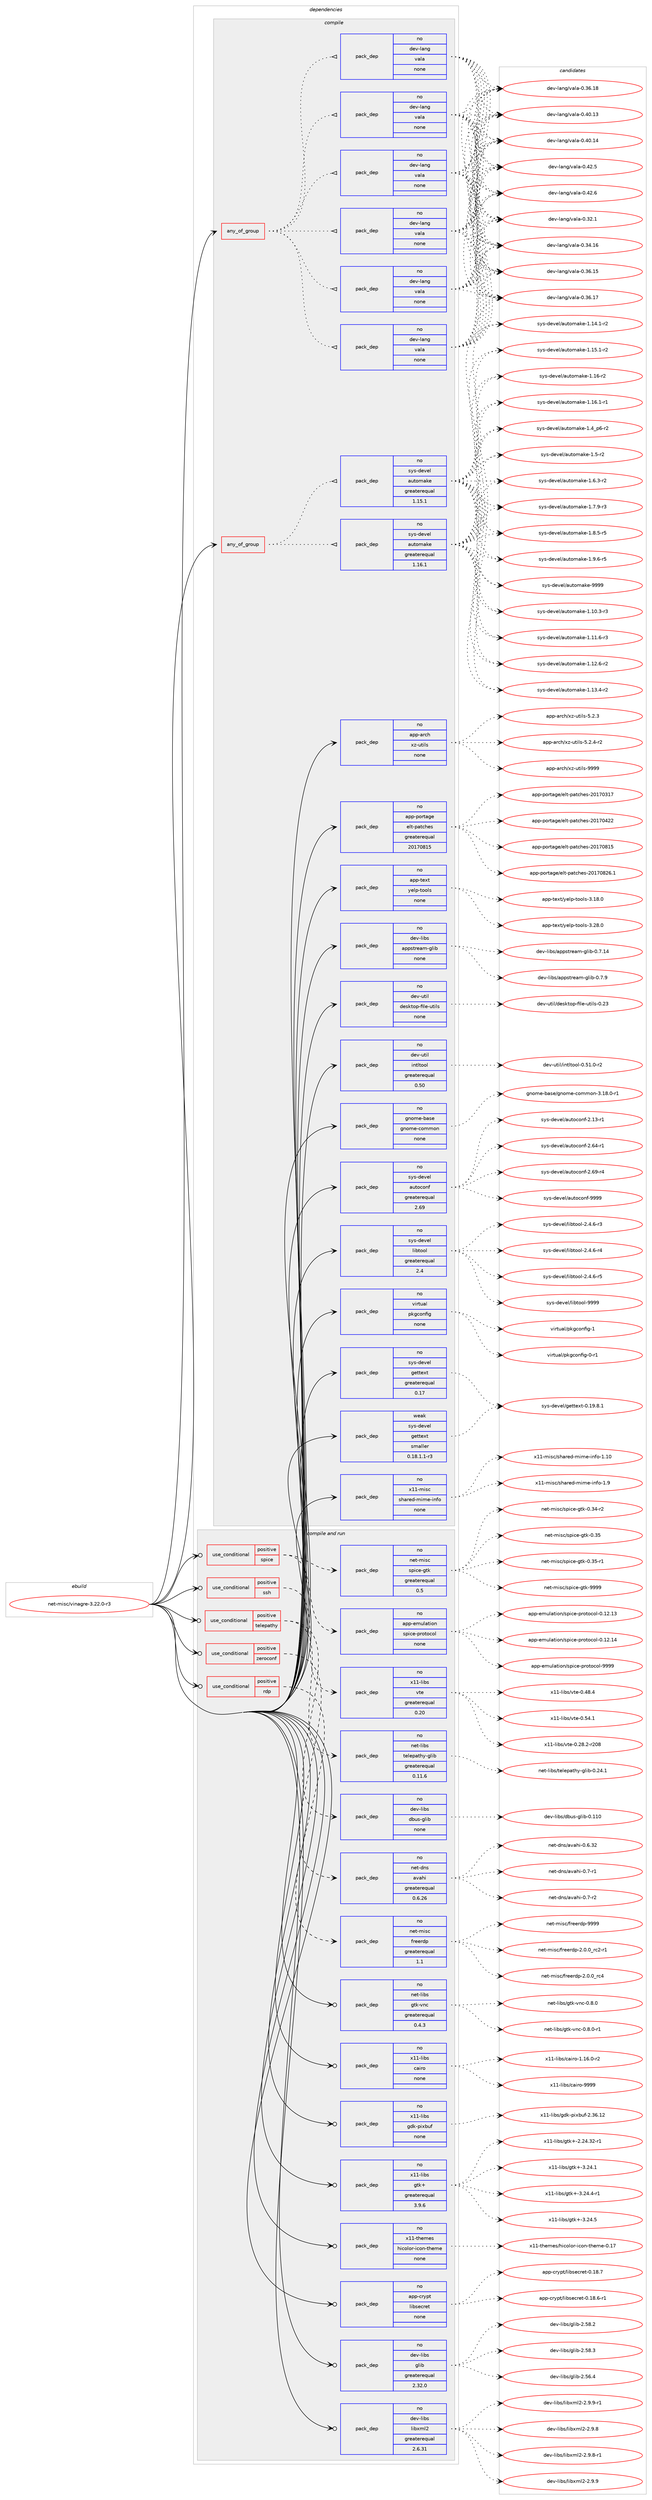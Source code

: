 digraph prolog {

# *************
# Graph options
# *************

newrank=true;
concentrate=true;
compound=true;
graph [rankdir=LR,fontname=Helvetica,fontsize=10,ranksep=1.5];#, ranksep=2.5, nodesep=0.2];
edge  [arrowhead=vee];
node  [fontname=Helvetica,fontsize=10];

# **********
# The ebuild
# **********

subgraph cluster_leftcol {
color=gray;
rank=same;
label=<<i>ebuild</i>>;
id [label="net-misc/vinagre-3.22.0-r3", color=red, width=4, href="../net-misc/vinagre-3.22.0-r3.svg"];
}

# ****************
# The dependencies
# ****************

subgraph cluster_midcol {
color=gray;
label=<<i>dependencies</i>>;
subgraph cluster_compile {
fillcolor="#eeeeee";
style=filled;
label=<<i>compile</i>>;
subgraph any26495 {
dependency1673496 [label=<<TABLE BORDER="0" CELLBORDER="1" CELLSPACING="0" CELLPADDING="4"><TR><TD CELLPADDING="10">any_of_group</TD></TR></TABLE>>, shape=none, color=red];subgraph pack1196583 {
dependency1673497 [label=<<TABLE BORDER="0" CELLBORDER="1" CELLSPACING="0" CELLPADDING="4" WIDTH="220"><TR><TD ROWSPAN="6" CELLPADDING="30">pack_dep</TD></TR><TR><TD WIDTH="110">no</TD></TR><TR><TD>dev-lang</TD></TR><TR><TD>vala</TD></TR><TR><TD>none</TD></TR><TR><TD></TD></TR></TABLE>>, shape=none, color=blue];
}
dependency1673496:e -> dependency1673497:w [weight=20,style="dotted",arrowhead="oinv"];
subgraph pack1196584 {
dependency1673498 [label=<<TABLE BORDER="0" CELLBORDER="1" CELLSPACING="0" CELLPADDING="4" WIDTH="220"><TR><TD ROWSPAN="6" CELLPADDING="30">pack_dep</TD></TR><TR><TD WIDTH="110">no</TD></TR><TR><TD>dev-lang</TD></TR><TR><TD>vala</TD></TR><TR><TD>none</TD></TR><TR><TD></TD></TR></TABLE>>, shape=none, color=blue];
}
dependency1673496:e -> dependency1673498:w [weight=20,style="dotted",arrowhead="oinv"];
subgraph pack1196585 {
dependency1673499 [label=<<TABLE BORDER="0" CELLBORDER="1" CELLSPACING="0" CELLPADDING="4" WIDTH="220"><TR><TD ROWSPAN="6" CELLPADDING="30">pack_dep</TD></TR><TR><TD WIDTH="110">no</TD></TR><TR><TD>dev-lang</TD></TR><TR><TD>vala</TD></TR><TR><TD>none</TD></TR><TR><TD></TD></TR></TABLE>>, shape=none, color=blue];
}
dependency1673496:e -> dependency1673499:w [weight=20,style="dotted",arrowhead="oinv"];
subgraph pack1196586 {
dependency1673500 [label=<<TABLE BORDER="0" CELLBORDER="1" CELLSPACING="0" CELLPADDING="4" WIDTH="220"><TR><TD ROWSPAN="6" CELLPADDING="30">pack_dep</TD></TR><TR><TD WIDTH="110">no</TD></TR><TR><TD>dev-lang</TD></TR><TR><TD>vala</TD></TR><TR><TD>none</TD></TR><TR><TD></TD></TR></TABLE>>, shape=none, color=blue];
}
dependency1673496:e -> dependency1673500:w [weight=20,style="dotted",arrowhead="oinv"];
subgraph pack1196587 {
dependency1673501 [label=<<TABLE BORDER="0" CELLBORDER="1" CELLSPACING="0" CELLPADDING="4" WIDTH="220"><TR><TD ROWSPAN="6" CELLPADDING="30">pack_dep</TD></TR><TR><TD WIDTH="110">no</TD></TR><TR><TD>dev-lang</TD></TR><TR><TD>vala</TD></TR><TR><TD>none</TD></TR><TR><TD></TD></TR></TABLE>>, shape=none, color=blue];
}
dependency1673496:e -> dependency1673501:w [weight=20,style="dotted",arrowhead="oinv"];
subgraph pack1196588 {
dependency1673502 [label=<<TABLE BORDER="0" CELLBORDER="1" CELLSPACING="0" CELLPADDING="4" WIDTH="220"><TR><TD ROWSPAN="6" CELLPADDING="30">pack_dep</TD></TR><TR><TD WIDTH="110">no</TD></TR><TR><TD>dev-lang</TD></TR><TR><TD>vala</TD></TR><TR><TD>none</TD></TR><TR><TD></TD></TR></TABLE>>, shape=none, color=blue];
}
dependency1673496:e -> dependency1673502:w [weight=20,style="dotted",arrowhead="oinv"];
}
id:e -> dependency1673496:w [weight=20,style="solid",arrowhead="vee"];
subgraph any26496 {
dependency1673503 [label=<<TABLE BORDER="0" CELLBORDER="1" CELLSPACING="0" CELLPADDING="4"><TR><TD CELLPADDING="10">any_of_group</TD></TR></TABLE>>, shape=none, color=red];subgraph pack1196589 {
dependency1673504 [label=<<TABLE BORDER="0" CELLBORDER="1" CELLSPACING="0" CELLPADDING="4" WIDTH="220"><TR><TD ROWSPAN="6" CELLPADDING="30">pack_dep</TD></TR><TR><TD WIDTH="110">no</TD></TR><TR><TD>sys-devel</TD></TR><TR><TD>automake</TD></TR><TR><TD>greaterequal</TD></TR><TR><TD>1.16.1</TD></TR></TABLE>>, shape=none, color=blue];
}
dependency1673503:e -> dependency1673504:w [weight=20,style="dotted",arrowhead="oinv"];
subgraph pack1196590 {
dependency1673505 [label=<<TABLE BORDER="0" CELLBORDER="1" CELLSPACING="0" CELLPADDING="4" WIDTH="220"><TR><TD ROWSPAN="6" CELLPADDING="30">pack_dep</TD></TR><TR><TD WIDTH="110">no</TD></TR><TR><TD>sys-devel</TD></TR><TR><TD>automake</TD></TR><TR><TD>greaterequal</TD></TR><TR><TD>1.15.1</TD></TR></TABLE>>, shape=none, color=blue];
}
dependency1673503:e -> dependency1673505:w [weight=20,style="dotted",arrowhead="oinv"];
}
id:e -> dependency1673503:w [weight=20,style="solid",arrowhead="vee"];
subgraph pack1196591 {
dependency1673506 [label=<<TABLE BORDER="0" CELLBORDER="1" CELLSPACING="0" CELLPADDING="4" WIDTH="220"><TR><TD ROWSPAN="6" CELLPADDING="30">pack_dep</TD></TR><TR><TD WIDTH="110">no</TD></TR><TR><TD>app-arch</TD></TR><TR><TD>xz-utils</TD></TR><TR><TD>none</TD></TR><TR><TD></TD></TR></TABLE>>, shape=none, color=blue];
}
id:e -> dependency1673506:w [weight=20,style="solid",arrowhead="vee"];
subgraph pack1196592 {
dependency1673507 [label=<<TABLE BORDER="0" CELLBORDER="1" CELLSPACING="0" CELLPADDING="4" WIDTH="220"><TR><TD ROWSPAN="6" CELLPADDING="30">pack_dep</TD></TR><TR><TD WIDTH="110">no</TD></TR><TR><TD>app-portage</TD></TR><TR><TD>elt-patches</TD></TR><TR><TD>greaterequal</TD></TR><TR><TD>20170815</TD></TR></TABLE>>, shape=none, color=blue];
}
id:e -> dependency1673507:w [weight=20,style="solid",arrowhead="vee"];
subgraph pack1196593 {
dependency1673508 [label=<<TABLE BORDER="0" CELLBORDER="1" CELLSPACING="0" CELLPADDING="4" WIDTH="220"><TR><TD ROWSPAN="6" CELLPADDING="30">pack_dep</TD></TR><TR><TD WIDTH="110">no</TD></TR><TR><TD>app-text</TD></TR><TR><TD>yelp-tools</TD></TR><TR><TD>none</TD></TR><TR><TD></TD></TR></TABLE>>, shape=none, color=blue];
}
id:e -> dependency1673508:w [weight=20,style="solid",arrowhead="vee"];
subgraph pack1196594 {
dependency1673509 [label=<<TABLE BORDER="0" CELLBORDER="1" CELLSPACING="0" CELLPADDING="4" WIDTH="220"><TR><TD ROWSPAN="6" CELLPADDING="30">pack_dep</TD></TR><TR><TD WIDTH="110">no</TD></TR><TR><TD>dev-libs</TD></TR><TR><TD>appstream-glib</TD></TR><TR><TD>none</TD></TR><TR><TD></TD></TR></TABLE>>, shape=none, color=blue];
}
id:e -> dependency1673509:w [weight=20,style="solid",arrowhead="vee"];
subgraph pack1196595 {
dependency1673510 [label=<<TABLE BORDER="0" CELLBORDER="1" CELLSPACING="0" CELLPADDING="4" WIDTH="220"><TR><TD ROWSPAN="6" CELLPADDING="30">pack_dep</TD></TR><TR><TD WIDTH="110">no</TD></TR><TR><TD>dev-util</TD></TR><TR><TD>desktop-file-utils</TD></TR><TR><TD>none</TD></TR><TR><TD></TD></TR></TABLE>>, shape=none, color=blue];
}
id:e -> dependency1673510:w [weight=20,style="solid",arrowhead="vee"];
subgraph pack1196596 {
dependency1673511 [label=<<TABLE BORDER="0" CELLBORDER="1" CELLSPACING="0" CELLPADDING="4" WIDTH="220"><TR><TD ROWSPAN="6" CELLPADDING="30">pack_dep</TD></TR><TR><TD WIDTH="110">no</TD></TR><TR><TD>dev-util</TD></TR><TR><TD>intltool</TD></TR><TR><TD>greaterequal</TD></TR><TR><TD>0.50</TD></TR></TABLE>>, shape=none, color=blue];
}
id:e -> dependency1673511:w [weight=20,style="solid",arrowhead="vee"];
subgraph pack1196597 {
dependency1673512 [label=<<TABLE BORDER="0" CELLBORDER="1" CELLSPACING="0" CELLPADDING="4" WIDTH="220"><TR><TD ROWSPAN="6" CELLPADDING="30">pack_dep</TD></TR><TR><TD WIDTH="110">no</TD></TR><TR><TD>gnome-base</TD></TR><TR><TD>gnome-common</TD></TR><TR><TD>none</TD></TR><TR><TD></TD></TR></TABLE>>, shape=none, color=blue];
}
id:e -> dependency1673512:w [weight=20,style="solid",arrowhead="vee"];
subgraph pack1196598 {
dependency1673513 [label=<<TABLE BORDER="0" CELLBORDER="1" CELLSPACING="0" CELLPADDING="4" WIDTH="220"><TR><TD ROWSPAN="6" CELLPADDING="30">pack_dep</TD></TR><TR><TD WIDTH="110">no</TD></TR><TR><TD>sys-devel</TD></TR><TR><TD>autoconf</TD></TR><TR><TD>greaterequal</TD></TR><TR><TD>2.69</TD></TR></TABLE>>, shape=none, color=blue];
}
id:e -> dependency1673513:w [weight=20,style="solid",arrowhead="vee"];
subgraph pack1196599 {
dependency1673514 [label=<<TABLE BORDER="0" CELLBORDER="1" CELLSPACING="0" CELLPADDING="4" WIDTH="220"><TR><TD ROWSPAN="6" CELLPADDING="30">pack_dep</TD></TR><TR><TD WIDTH="110">no</TD></TR><TR><TD>sys-devel</TD></TR><TR><TD>gettext</TD></TR><TR><TD>greaterequal</TD></TR><TR><TD>0.17</TD></TR></TABLE>>, shape=none, color=blue];
}
id:e -> dependency1673514:w [weight=20,style="solid",arrowhead="vee"];
subgraph pack1196600 {
dependency1673515 [label=<<TABLE BORDER="0" CELLBORDER="1" CELLSPACING="0" CELLPADDING="4" WIDTH="220"><TR><TD ROWSPAN="6" CELLPADDING="30">pack_dep</TD></TR><TR><TD WIDTH="110">no</TD></TR><TR><TD>sys-devel</TD></TR><TR><TD>libtool</TD></TR><TR><TD>greaterequal</TD></TR><TR><TD>2.4</TD></TR></TABLE>>, shape=none, color=blue];
}
id:e -> dependency1673515:w [weight=20,style="solid",arrowhead="vee"];
subgraph pack1196601 {
dependency1673516 [label=<<TABLE BORDER="0" CELLBORDER="1" CELLSPACING="0" CELLPADDING="4" WIDTH="220"><TR><TD ROWSPAN="6" CELLPADDING="30">pack_dep</TD></TR><TR><TD WIDTH="110">no</TD></TR><TR><TD>virtual</TD></TR><TR><TD>pkgconfig</TD></TR><TR><TD>none</TD></TR><TR><TD></TD></TR></TABLE>>, shape=none, color=blue];
}
id:e -> dependency1673516:w [weight=20,style="solid",arrowhead="vee"];
subgraph pack1196602 {
dependency1673517 [label=<<TABLE BORDER="0" CELLBORDER="1" CELLSPACING="0" CELLPADDING="4" WIDTH="220"><TR><TD ROWSPAN="6" CELLPADDING="30">pack_dep</TD></TR><TR><TD WIDTH="110">no</TD></TR><TR><TD>x11-misc</TD></TR><TR><TD>shared-mime-info</TD></TR><TR><TD>none</TD></TR><TR><TD></TD></TR></TABLE>>, shape=none, color=blue];
}
id:e -> dependency1673517:w [weight=20,style="solid",arrowhead="vee"];
subgraph pack1196603 {
dependency1673518 [label=<<TABLE BORDER="0" CELLBORDER="1" CELLSPACING="0" CELLPADDING="4" WIDTH="220"><TR><TD ROWSPAN="6" CELLPADDING="30">pack_dep</TD></TR><TR><TD WIDTH="110">weak</TD></TR><TR><TD>sys-devel</TD></TR><TR><TD>gettext</TD></TR><TR><TD>smaller</TD></TR><TR><TD>0.18.1.1-r3</TD></TR></TABLE>>, shape=none, color=blue];
}
id:e -> dependency1673518:w [weight=20,style="solid",arrowhead="vee"];
}
subgraph cluster_compileandrun {
fillcolor="#eeeeee";
style=filled;
label=<<i>compile and run</i>>;
subgraph cond449588 {
dependency1673519 [label=<<TABLE BORDER="0" CELLBORDER="1" CELLSPACING="0" CELLPADDING="4"><TR><TD ROWSPAN="3" CELLPADDING="10">use_conditional</TD></TR><TR><TD>positive</TD></TR><TR><TD>rdp</TD></TR></TABLE>>, shape=none, color=red];
subgraph pack1196604 {
dependency1673520 [label=<<TABLE BORDER="0" CELLBORDER="1" CELLSPACING="0" CELLPADDING="4" WIDTH="220"><TR><TD ROWSPAN="6" CELLPADDING="30">pack_dep</TD></TR><TR><TD WIDTH="110">no</TD></TR><TR><TD>net-misc</TD></TR><TR><TD>freerdp</TD></TR><TR><TD>greaterequal</TD></TR><TR><TD>1.1</TD></TR></TABLE>>, shape=none, color=blue];
}
dependency1673519:e -> dependency1673520:w [weight=20,style="dashed",arrowhead="vee"];
}
id:e -> dependency1673519:w [weight=20,style="solid",arrowhead="odotvee"];
subgraph cond449589 {
dependency1673521 [label=<<TABLE BORDER="0" CELLBORDER="1" CELLSPACING="0" CELLPADDING="4"><TR><TD ROWSPAN="3" CELLPADDING="10">use_conditional</TD></TR><TR><TD>positive</TD></TR><TR><TD>spice</TD></TR></TABLE>>, shape=none, color=red];
subgraph pack1196605 {
dependency1673522 [label=<<TABLE BORDER="0" CELLBORDER="1" CELLSPACING="0" CELLPADDING="4" WIDTH="220"><TR><TD ROWSPAN="6" CELLPADDING="30">pack_dep</TD></TR><TR><TD WIDTH="110">no</TD></TR><TR><TD>app-emulation</TD></TR><TR><TD>spice-protocol</TD></TR><TR><TD>none</TD></TR><TR><TD></TD></TR></TABLE>>, shape=none, color=blue];
}
dependency1673521:e -> dependency1673522:w [weight=20,style="dashed",arrowhead="vee"];
subgraph pack1196606 {
dependency1673523 [label=<<TABLE BORDER="0" CELLBORDER="1" CELLSPACING="0" CELLPADDING="4" WIDTH="220"><TR><TD ROWSPAN="6" CELLPADDING="30">pack_dep</TD></TR><TR><TD WIDTH="110">no</TD></TR><TR><TD>net-misc</TD></TR><TR><TD>spice-gtk</TD></TR><TR><TD>greaterequal</TD></TR><TR><TD>0.5</TD></TR></TABLE>>, shape=none, color=blue];
}
dependency1673521:e -> dependency1673523:w [weight=20,style="dashed",arrowhead="vee"];
}
id:e -> dependency1673521:w [weight=20,style="solid",arrowhead="odotvee"];
subgraph cond449590 {
dependency1673524 [label=<<TABLE BORDER="0" CELLBORDER="1" CELLSPACING="0" CELLPADDING="4"><TR><TD ROWSPAN="3" CELLPADDING="10">use_conditional</TD></TR><TR><TD>positive</TD></TR><TR><TD>ssh</TD></TR></TABLE>>, shape=none, color=red];
subgraph pack1196607 {
dependency1673525 [label=<<TABLE BORDER="0" CELLBORDER="1" CELLSPACING="0" CELLPADDING="4" WIDTH="220"><TR><TD ROWSPAN="6" CELLPADDING="30">pack_dep</TD></TR><TR><TD WIDTH="110">no</TD></TR><TR><TD>x11-libs</TD></TR><TR><TD>vte</TD></TR><TR><TD>greaterequal</TD></TR><TR><TD>0.20</TD></TR></TABLE>>, shape=none, color=blue];
}
dependency1673524:e -> dependency1673525:w [weight=20,style="dashed",arrowhead="vee"];
}
id:e -> dependency1673524:w [weight=20,style="solid",arrowhead="odotvee"];
subgraph cond449591 {
dependency1673526 [label=<<TABLE BORDER="0" CELLBORDER="1" CELLSPACING="0" CELLPADDING="4"><TR><TD ROWSPAN="3" CELLPADDING="10">use_conditional</TD></TR><TR><TD>positive</TD></TR><TR><TD>telepathy</TD></TR></TABLE>>, shape=none, color=red];
subgraph pack1196608 {
dependency1673527 [label=<<TABLE BORDER="0" CELLBORDER="1" CELLSPACING="0" CELLPADDING="4" WIDTH="220"><TR><TD ROWSPAN="6" CELLPADDING="30">pack_dep</TD></TR><TR><TD WIDTH="110">no</TD></TR><TR><TD>dev-libs</TD></TR><TR><TD>dbus-glib</TD></TR><TR><TD>none</TD></TR><TR><TD></TD></TR></TABLE>>, shape=none, color=blue];
}
dependency1673526:e -> dependency1673527:w [weight=20,style="dashed",arrowhead="vee"];
subgraph pack1196609 {
dependency1673528 [label=<<TABLE BORDER="0" CELLBORDER="1" CELLSPACING="0" CELLPADDING="4" WIDTH="220"><TR><TD ROWSPAN="6" CELLPADDING="30">pack_dep</TD></TR><TR><TD WIDTH="110">no</TD></TR><TR><TD>net-libs</TD></TR><TR><TD>telepathy-glib</TD></TR><TR><TD>greaterequal</TD></TR><TR><TD>0.11.6</TD></TR></TABLE>>, shape=none, color=blue];
}
dependency1673526:e -> dependency1673528:w [weight=20,style="dashed",arrowhead="vee"];
}
id:e -> dependency1673526:w [weight=20,style="solid",arrowhead="odotvee"];
subgraph cond449592 {
dependency1673529 [label=<<TABLE BORDER="0" CELLBORDER="1" CELLSPACING="0" CELLPADDING="4"><TR><TD ROWSPAN="3" CELLPADDING="10">use_conditional</TD></TR><TR><TD>positive</TD></TR><TR><TD>zeroconf</TD></TR></TABLE>>, shape=none, color=red];
subgraph pack1196610 {
dependency1673530 [label=<<TABLE BORDER="0" CELLBORDER="1" CELLSPACING="0" CELLPADDING="4" WIDTH="220"><TR><TD ROWSPAN="6" CELLPADDING="30">pack_dep</TD></TR><TR><TD WIDTH="110">no</TD></TR><TR><TD>net-dns</TD></TR><TR><TD>avahi</TD></TR><TR><TD>greaterequal</TD></TR><TR><TD>0.6.26</TD></TR></TABLE>>, shape=none, color=blue];
}
dependency1673529:e -> dependency1673530:w [weight=20,style="dashed",arrowhead="vee"];
}
id:e -> dependency1673529:w [weight=20,style="solid",arrowhead="odotvee"];
subgraph pack1196611 {
dependency1673531 [label=<<TABLE BORDER="0" CELLBORDER="1" CELLSPACING="0" CELLPADDING="4" WIDTH="220"><TR><TD ROWSPAN="6" CELLPADDING="30">pack_dep</TD></TR><TR><TD WIDTH="110">no</TD></TR><TR><TD>app-crypt</TD></TR><TR><TD>libsecret</TD></TR><TR><TD>none</TD></TR><TR><TD></TD></TR></TABLE>>, shape=none, color=blue];
}
id:e -> dependency1673531:w [weight=20,style="solid",arrowhead="odotvee"];
subgraph pack1196612 {
dependency1673532 [label=<<TABLE BORDER="0" CELLBORDER="1" CELLSPACING="0" CELLPADDING="4" WIDTH="220"><TR><TD ROWSPAN="6" CELLPADDING="30">pack_dep</TD></TR><TR><TD WIDTH="110">no</TD></TR><TR><TD>dev-libs</TD></TR><TR><TD>glib</TD></TR><TR><TD>greaterequal</TD></TR><TR><TD>2.32.0</TD></TR></TABLE>>, shape=none, color=blue];
}
id:e -> dependency1673532:w [weight=20,style="solid",arrowhead="odotvee"];
subgraph pack1196613 {
dependency1673533 [label=<<TABLE BORDER="0" CELLBORDER="1" CELLSPACING="0" CELLPADDING="4" WIDTH="220"><TR><TD ROWSPAN="6" CELLPADDING="30">pack_dep</TD></TR><TR><TD WIDTH="110">no</TD></TR><TR><TD>dev-libs</TD></TR><TR><TD>libxml2</TD></TR><TR><TD>greaterequal</TD></TR><TR><TD>2.6.31</TD></TR></TABLE>>, shape=none, color=blue];
}
id:e -> dependency1673533:w [weight=20,style="solid",arrowhead="odotvee"];
subgraph pack1196614 {
dependency1673534 [label=<<TABLE BORDER="0" CELLBORDER="1" CELLSPACING="0" CELLPADDING="4" WIDTH="220"><TR><TD ROWSPAN="6" CELLPADDING="30">pack_dep</TD></TR><TR><TD WIDTH="110">no</TD></TR><TR><TD>net-libs</TD></TR><TR><TD>gtk-vnc</TD></TR><TR><TD>greaterequal</TD></TR><TR><TD>0.4.3</TD></TR></TABLE>>, shape=none, color=blue];
}
id:e -> dependency1673534:w [weight=20,style="solid",arrowhead="odotvee"];
subgraph pack1196615 {
dependency1673535 [label=<<TABLE BORDER="0" CELLBORDER="1" CELLSPACING="0" CELLPADDING="4" WIDTH="220"><TR><TD ROWSPAN="6" CELLPADDING="30">pack_dep</TD></TR><TR><TD WIDTH="110">no</TD></TR><TR><TD>x11-libs</TD></TR><TR><TD>cairo</TD></TR><TR><TD>none</TD></TR><TR><TD></TD></TR></TABLE>>, shape=none, color=blue];
}
id:e -> dependency1673535:w [weight=20,style="solid",arrowhead="odotvee"];
subgraph pack1196616 {
dependency1673536 [label=<<TABLE BORDER="0" CELLBORDER="1" CELLSPACING="0" CELLPADDING="4" WIDTH="220"><TR><TD ROWSPAN="6" CELLPADDING="30">pack_dep</TD></TR><TR><TD WIDTH="110">no</TD></TR><TR><TD>x11-libs</TD></TR><TR><TD>gdk-pixbuf</TD></TR><TR><TD>none</TD></TR><TR><TD></TD></TR></TABLE>>, shape=none, color=blue];
}
id:e -> dependency1673536:w [weight=20,style="solid",arrowhead="odotvee"];
subgraph pack1196617 {
dependency1673537 [label=<<TABLE BORDER="0" CELLBORDER="1" CELLSPACING="0" CELLPADDING="4" WIDTH="220"><TR><TD ROWSPAN="6" CELLPADDING="30">pack_dep</TD></TR><TR><TD WIDTH="110">no</TD></TR><TR><TD>x11-libs</TD></TR><TR><TD>gtk+</TD></TR><TR><TD>greaterequal</TD></TR><TR><TD>3.9.6</TD></TR></TABLE>>, shape=none, color=blue];
}
id:e -> dependency1673537:w [weight=20,style="solid",arrowhead="odotvee"];
subgraph pack1196618 {
dependency1673538 [label=<<TABLE BORDER="0" CELLBORDER="1" CELLSPACING="0" CELLPADDING="4" WIDTH="220"><TR><TD ROWSPAN="6" CELLPADDING="30">pack_dep</TD></TR><TR><TD WIDTH="110">no</TD></TR><TR><TD>x11-themes</TD></TR><TR><TD>hicolor-icon-theme</TD></TR><TR><TD>none</TD></TR><TR><TD></TD></TR></TABLE>>, shape=none, color=blue];
}
id:e -> dependency1673538:w [weight=20,style="solid",arrowhead="odotvee"];
}
subgraph cluster_run {
fillcolor="#eeeeee";
style=filled;
label=<<i>run</i>>;
}
}

# **************
# The candidates
# **************

subgraph cluster_choices {
rank=same;
color=gray;
label=<<i>candidates</i>>;

subgraph choice1196583 {
color=black;
nodesep=1;
choice100101118451089711010347118971089745484651504649 [label="dev-lang/vala-0.32.1", color=red, width=4,href="../dev-lang/vala-0.32.1.svg"];
choice10010111845108971101034711897108974548465152464954 [label="dev-lang/vala-0.34.16", color=red, width=4,href="../dev-lang/vala-0.34.16.svg"];
choice10010111845108971101034711897108974548465154464953 [label="dev-lang/vala-0.36.15", color=red, width=4,href="../dev-lang/vala-0.36.15.svg"];
choice10010111845108971101034711897108974548465154464955 [label="dev-lang/vala-0.36.17", color=red, width=4,href="../dev-lang/vala-0.36.17.svg"];
choice10010111845108971101034711897108974548465154464956 [label="dev-lang/vala-0.36.18", color=red, width=4,href="../dev-lang/vala-0.36.18.svg"];
choice10010111845108971101034711897108974548465248464951 [label="dev-lang/vala-0.40.13", color=red, width=4,href="../dev-lang/vala-0.40.13.svg"];
choice10010111845108971101034711897108974548465248464952 [label="dev-lang/vala-0.40.14", color=red, width=4,href="../dev-lang/vala-0.40.14.svg"];
choice100101118451089711010347118971089745484652504653 [label="dev-lang/vala-0.42.5", color=red, width=4,href="../dev-lang/vala-0.42.5.svg"];
choice100101118451089711010347118971089745484652504654 [label="dev-lang/vala-0.42.6", color=red, width=4,href="../dev-lang/vala-0.42.6.svg"];
dependency1673497:e -> choice100101118451089711010347118971089745484651504649:w [style=dotted,weight="100"];
dependency1673497:e -> choice10010111845108971101034711897108974548465152464954:w [style=dotted,weight="100"];
dependency1673497:e -> choice10010111845108971101034711897108974548465154464953:w [style=dotted,weight="100"];
dependency1673497:e -> choice10010111845108971101034711897108974548465154464955:w [style=dotted,weight="100"];
dependency1673497:e -> choice10010111845108971101034711897108974548465154464956:w [style=dotted,weight="100"];
dependency1673497:e -> choice10010111845108971101034711897108974548465248464951:w [style=dotted,weight="100"];
dependency1673497:e -> choice10010111845108971101034711897108974548465248464952:w [style=dotted,weight="100"];
dependency1673497:e -> choice100101118451089711010347118971089745484652504653:w [style=dotted,weight="100"];
dependency1673497:e -> choice100101118451089711010347118971089745484652504654:w [style=dotted,weight="100"];
}
subgraph choice1196584 {
color=black;
nodesep=1;
choice100101118451089711010347118971089745484651504649 [label="dev-lang/vala-0.32.1", color=red, width=4,href="../dev-lang/vala-0.32.1.svg"];
choice10010111845108971101034711897108974548465152464954 [label="dev-lang/vala-0.34.16", color=red, width=4,href="../dev-lang/vala-0.34.16.svg"];
choice10010111845108971101034711897108974548465154464953 [label="dev-lang/vala-0.36.15", color=red, width=4,href="../dev-lang/vala-0.36.15.svg"];
choice10010111845108971101034711897108974548465154464955 [label="dev-lang/vala-0.36.17", color=red, width=4,href="../dev-lang/vala-0.36.17.svg"];
choice10010111845108971101034711897108974548465154464956 [label="dev-lang/vala-0.36.18", color=red, width=4,href="../dev-lang/vala-0.36.18.svg"];
choice10010111845108971101034711897108974548465248464951 [label="dev-lang/vala-0.40.13", color=red, width=4,href="../dev-lang/vala-0.40.13.svg"];
choice10010111845108971101034711897108974548465248464952 [label="dev-lang/vala-0.40.14", color=red, width=4,href="../dev-lang/vala-0.40.14.svg"];
choice100101118451089711010347118971089745484652504653 [label="dev-lang/vala-0.42.5", color=red, width=4,href="../dev-lang/vala-0.42.5.svg"];
choice100101118451089711010347118971089745484652504654 [label="dev-lang/vala-0.42.6", color=red, width=4,href="../dev-lang/vala-0.42.6.svg"];
dependency1673498:e -> choice100101118451089711010347118971089745484651504649:w [style=dotted,weight="100"];
dependency1673498:e -> choice10010111845108971101034711897108974548465152464954:w [style=dotted,weight="100"];
dependency1673498:e -> choice10010111845108971101034711897108974548465154464953:w [style=dotted,weight="100"];
dependency1673498:e -> choice10010111845108971101034711897108974548465154464955:w [style=dotted,weight="100"];
dependency1673498:e -> choice10010111845108971101034711897108974548465154464956:w [style=dotted,weight="100"];
dependency1673498:e -> choice10010111845108971101034711897108974548465248464951:w [style=dotted,weight="100"];
dependency1673498:e -> choice10010111845108971101034711897108974548465248464952:w [style=dotted,weight="100"];
dependency1673498:e -> choice100101118451089711010347118971089745484652504653:w [style=dotted,weight="100"];
dependency1673498:e -> choice100101118451089711010347118971089745484652504654:w [style=dotted,weight="100"];
}
subgraph choice1196585 {
color=black;
nodesep=1;
choice100101118451089711010347118971089745484651504649 [label="dev-lang/vala-0.32.1", color=red, width=4,href="../dev-lang/vala-0.32.1.svg"];
choice10010111845108971101034711897108974548465152464954 [label="dev-lang/vala-0.34.16", color=red, width=4,href="../dev-lang/vala-0.34.16.svg"];
choice10010111845108971101034711897108974548465154464953 [label="dev-lang/vala-0.36.15", color=red, width=4,href="../dev-lang/vala-0.36.15.svg"];
choice10010111845108971101034711897108974548465154464955 [label="dev-lang/vala-0.36.17", color=red, width=4,href="../dev-lang/vala-0.36.17.svg"];
choice10010111845108971101034711897108974548465154464956 [label="dev-lang/vala-0.36.18", color=red, width=4,href="../dev-lang/vala-0.36.18.svg"];
choice10010111845108971101034711897108974548465248464951 [label="dev-lang/vala-0.40.13", color=red, width=4,href="../dev-lang/vala-0.40.13.svg"];
choice10010111845108971101034711897108974548465248464952 [label="dev-lang/vala-0.40.14", color=red, width=4,href="../dev-lang/vala-0.40.14.svg"];
choice100101118451089711010347118971089745484652504653 [label="dev-lang/vala-0.42.5", color=red, width=4,href="../dev-lang/vala-0.42.5.svg"];
choice100101118451089711010347118971089745484652504654 [label="dev-lang/vala-0.42.6", color=red, width=4,href="../dev-lang/vala-0.42.6.svg"];
dependency1673499:e -> choice100101118451089711010347118971089745484651504649:w [style=dotted,weight="100"];
dependency1673499:e -> choice10010111845108971101034711897108974548465152464954:w [style=dotted,weight="100"];
dependency1673499:e -> choice10010111845108971101034711897108974548465154464953:w [style=dotted,weight="100"];
dependency1673499:e -> choice10010111845108971101034711897108974548465154464955:w [style=dotted,weight="100"];
dependency1673499:e -> choice10010111845108971101034711897108974548465154464956:w [style=dotted,weight="100"];
dependency1673499:e -> choice10010111845108971101034711897108974548465248464951:w [style=dotted,weight="100"];
dependency1673499:e -> choice10010111845108971101034711897108974548465248464952:w [style=dotted,weight="100"];
dependency1673499:e -> choice100101118451089711010347118971089745484652504653:w [style=dotted,weight="100"];
dependency1673499:e -> choice100101118451089711010347118971089745484652504654:w [style=dotted,weight="100"];
}
subgraph choice1196586 {
color=black;
nodesep=1;
choice100101118451089711010347118971089745484651504649 [label="dev-lang/vala-0.32.1", color=red, width=4,href="../dev-lang/vala-0.32.1.svg"];
choice10010111845108971101034711897108974548465152464954 [label="dev-lang/vala-0.34.16", color=red, width=4,href="../dev-lang/vala-0.34.16.svg"];
choice10010111845108971101034711897108974548465154464953 [label="dev-lang/vala-0.36.15", color=red, width=4,href="../dev-lang/vala-0.36.15.svg"];
choice10010111845108971101034711897108974548465154464955 [label="dev-lang/vala-0.36.17", color=red, width=4,href="../dev-lang/vala-0.36.17.svg"];
choice10010111845108971101034711897108974548465154464956 [label="dev-lang/vala-0.36.18", color=red, width=4,href="../dev-lang/vala-0.36.18.svg"];
choice10010111845108971101034711897108974548465248464951 [label="dev-lang/vala-0.40.13", color=red, width=4,href="../dev-lang/vala-0.40.13.svg"];
choice10010111845108971101034711897108974548465248464952 [label="dev-lang/vala-0.40.14", color=red, width=4,href="../dev-lang/vala-0.40.14.svg"];
choice100101118451089711010347118971089745484652504653 [label="dev-lang/vala-0.42.5", color=red, width=4,href="../dev-lang/vala-0.42.5.svg"];
choice100101118451089711010347118971089745484652504654 [label="dev-lang/vala-0.42.6", color=red, width=4,href="../dev-lang/vala-0.42.6.svg"];
dependency1673500:e -> choice100101118451089711010347118971089745484651504649:w [style=dotted,weight="100"];
dependency1673500:e -> choice10010111845108971101034711897108974548465152464954:w [style=dotted,weight="100"];
dependency1673500:e -> choice10010111845108971101034711897108974548465154464953:w [style=dotted,weight="100"];
dependency1673500:e -> choice10010111845108971101034711897108974548465154464955:w [style=dotted,weight="100"];
dependency1673500:e -> choice10010111845108971101034711897108974548465154464956:w [style=dotted,weight="100"];
dependency1673500:e -> choice10010111845108971101034711897108974548465248464951:w [style=dotted,weight="100"];
dependency1673500:e -> choice10010111845108971101034711897108974548465248464952:w [style=dotted,weight="100"];
dependency1673500:e -> choice100101118451089711010347118971089745484652504653:w [style=dotted,weight="100"];
dependency1673500:e -> choice100101118451089711010347118971089745484652504654:w [style=dotted,weight="100"];
}
subgraph choice1196587 {
color=black;
nodesep=1;
choice100101118451089711010347118971089745484651504649 [label="dev-lang/vala-0.32.1", color=red, width=4,href="../dev-lang/vala-0.32.1.svg"];
choice10010111845108971101034711897108974548465152464954 [label="dev-lang/vala-0.34.16", color=red, width=4,href="../dev-lang/vala-0.34.16.svg"];
choice10010111845108971101034711897108974548465154464953 [label="dev-lang/vala-0.36.15", color=red, width=4,href="../dev-lang/vala-0.36.15.svg"];
choice10010111845108971101034711897108974548465154464955 [label="dev-lang/vala-0.36.17", color=red, width=4,href="../dev-lang/vala-0.36.17.svg"];
choice10010111845108971101034711897108974548465154464956 [label="dev-lang/vala-0.36.18", color=red, width=4,href="../dev-lang/vala-0.36.18.svg"];
choice10010111845108971101034711897108974548465248464951 [label="dev-lang/vala-0.40.13", color=red, width=4,href="../dev-lang/vala-0.40.13.svg"];
choice10010111845108971101034711897108974548465248464952 [label="dev-lang/vala-0.40.14", color=red, width=4,href="../dev-lang/vala-0.40.14.svg"];
choice100101118451089711010347118971089745484652504653 [label="dev-lang/vala-0.42.5", color=red, width=4,href="../dev-lang/vala-0.42.5.svg"];
choice100101118451089711010347118971089745484652504654 [label="dev-lang/vala-0.42.6", color=red, width=4,href="../dev-lang/vala-0.42.6.svg"];
dependency1673501:e -> choice100101118451089711010347118971089745484651504649:w [style=dotted,weight="100"];
dependency1673501:e -> choice10010111845108971101034711897108974548465152464954:w [style=dotted,weight="100"];
dependency1673501:e -> choice10010111845108971101034711897108974548465154464953:w [style=dotted,weight="100"];
dependency1673501:e -> choice10010111845108971101034711897108974548465154464955:w [style=dotted,weight="100"];
dependency1673501:e -> choice10010111845108971101034711897108974548465154464956:w [style=dotted,weight="100"];
dependency1673501:e -> choice10010111845108971101034711897108974548465248464951:w [style=dotted,weight="100"];
dependency1673501:e -> choice10010111845108971101034711897108974548465248464952:w [style=dotted,weight="100"];
dependency1673501:e -> choice100101118451089711010347118971089745484652504653:w [style=dotted,weight="100"];
dependency1673501:e -> choice100101118451089711010347118971089745484652504654:w [style=dotted,weight="100"];
}
subgraph choice1196588 {
color=black;
nodesep=1;
choice100101118451089711010347118971089745484651504649 [label="dev-lang/vala-0.32.1", color=red, width=4,href="../dev-lang/vala-0.32.1.svg"];
choice10010111845108971101034711897108974548465152464954 [label="dev-lang/vala-0.34.16", color=red, width=4,href="../dev-lang/vala-0.34.16.svg"];
choice10010111845108971101034711897108974548465154464953 [label="dev-lang/vala-0.36.15", color=red, width=4,href="../dev-lang/vala-0.36.15.svg"];
choice10010111845108971101034711897108974548465154464955 [label="dev-lang/vala-0.36.17", color=red, width=4,href="../dev-lang/vala-0.36.17.svg"];
choice10010111845108971101034711897108974548465154464956 [label="dev-lang/vala-0.36.18", color=red, width=4,href="../dev-lang/vala-0.36.18.svg"];
choice10010111845108971101034711897108974548465248464951 [label="dev-lang/vala-0.40.13", color=red, width=4,href="../dev-lang/vala-0.40.13.svg"];
choice10010111845108971101034711897108974548465248464952 [label="dev-lang/vala-0.40.14", color=red, width=4,href="../dev-lang/vala-0.40.14.svg"];
choice100101118451089711010347118971089745484652504653 [label="dev-lang/vala-0.42.5", color=red, width=4,href="../dev-lang/vala-0.42.5.svg"];
choice100101118451089711010347118971089745484652504654 [label="dev-lang/vala-0.42.6", color=red, width=4,href="../dev-lang/vala-0.42.6.svg"];
dependency1673502:e -> choice100101118451089711010347118971089745484651504649:w [style=dotted,weight="100"];
dependency1673502:e -> choice10010111845108971101034711897108974548465152464954:w [style=dotted,weight="100"];
dependency1673502:e -> choice10010111845108971101034711897108974548465154464953:w [style=dotted,weight="100"];
dependency1673502:e -> choice10010111845108971101034711897108974548465154464955:w [style=dotted,weight="100"];
dependency1673502:e -> choice10010111845108971101034711897108974548465154464956:w [style=dotted,weight="100"];
dependency1673502:e -> choice10010111845108971101034711897108974548465248464951:w [style=dotted,weight="100"];
dependency1673502:e -> choice10010111845108971101034711897108974548465248464952:w [style=dotted,weight="100"];
dependency1673502:e -> choice100101118451089711010347118971089745484652504653:w [style=dotted,weight="100"];
dependency1673502:e -> choice100101118451089711010347118971089745484652504654:w [style=dotted,weight="100"];
}
subgraph choice1196589 {
color=black;
nodesep=1;
choice11512111545100101118101108479711711611110997107101454946494846514511451 [label="sys-devel/automake-1.10.3-r3", color=red, width=4,href="../sys-devel/automake-1.10.3-r3.svg"];
choice11512111545100101118101108479711711611110997107101454946494946544511451 [label="sys-devel/automake-1.11.6-r3", color=red, width=4,href="../sys-devel/automake-1.11.6-r3.svg"];
choice11512111545100101118101108479711711611110997107101454946495046544511450 [label="sys-devel/automake-1.12.6-r2", color=red, width=4,href="../sys-devel/automake-1.12.6-r2.svg"];
choice11512111545100101118101108479711711611110997107101454946495146524511450 [label="sys-devel/automake-1.13.4-r2", color=red, width=4,href="../sys-devel/automake-1.13.4-r2.svg"];
choice11512111545100101118101108479711711611110997107101454946495246494511450 [label="sys-devel/automake-1.14.1-r2", color=red, width=4,href="../sys-devel/automake-1.14.1-r2.svg"];
choice11512111545100101118101108479711711611110997107101454946495346494511450 [label="sys-devel/automake-1.15.1-r2", color=red, width=4,href="../sys-devel/automake-1.15.1-r2.svg"];
choice1151211154510010111810110847971171161111099710710145494649544511450 [label="sys-devel/automake-1.16-r2", color=red, width=4,href="../sys-devel/automake-1.16-r2.svg"];
choice11512111545100101118101108479711711611110997107101454946495446494511449 [label="sys-devel/automake-1.16.1-r1", color=red, width=4,href="../sys-devel/automake-1.16.1-r1.svg"];
choice115121115451001011181011084797117116111109971071014549465295112544511450 [label="sys-devel/automake-1.4_p6-r2", color=red, width=4,href="../sys-devel/automake-1.4_p6-r2.svg"];
choice11512111545100101118101108479711711611110997107101454946534511450 [label="sys-devel/automake-1.5-r2", color=red, width=4,href="../sys-devel/automake-1.5-r2.svg"];
choice115121115451001011181011084797117116111109971071014549465446514511450 [label="sys-devel/automake-1.6.3-r2", color=red, width=4,href="../sys-devel/automake-1.6.3-r2.svg"];
choice115121115451001011181011084797117116111109971071014549465546574511451 [label="sys-devel/automake-1.7.9-r3", color=red, width=4,href="../sys-devel/automake-1.7.9-r3.svg"];
choice115121115451001011181011084797117116111109971071014549465646534511453 [label="sys-devel/automake-1.8.5-r5", color=red, width=4,href="../sys-devel/automake-1.8.5-r5.svg"];
choice115121115451001011181011084797117116111109971071014549465746544511453 [label="sys-devel/automake-1.9.6-r5", color=red, width=4,href="../sys-devel/automake-1.9.6-r5.svg"];
choice115121115451001011181011084797117116111109971071014557575757 [label="sys-devel/automake-9999", color=red, width=4,href="../sys-devel/automake-9999.svg"];
dependency1673504:e -> choice11512111545100101118101108479711711611110997107101454946494846514511451:w [style=dotted,weight="100"];
dependency1673504:e -> choice11512111545100101118101108479711711611110997107101454946494946544511451:w [style=dotted,weight="100"];
dependency1673504:e -> choice11512111545100101118101108479711711611110997107101454946495046544511450:w [style=dotted,weight="100"];
dependency1673504:e -> choice11512111545100101118101108479711711611110997107101454946495146524511450:w [style=dotted,weight="100"];
dependency1673504:e -> choice11512111545100101118101108479711711611110997107101454946495246494511450:w [style=dotted,weight="100"];
dependency1673504:e -> choice11512111545100101118101108479711711611110997107101454946495346494511450:w [style=dotted,weight="100"];
dependency1673504:e -> choice1151211154510010111810110847971171161111099710710145494649544511450:w [style=dotted,weight="100"];
dependency1673504:e -> choice11512111545100101118101108479711711611110997107101454946495446494511449:w [style=dotted,weight="100"];
dependency1673504:e -> choice115121115451001011181011084797117116111109971071014549465295112544511450:w [style=dotted,weight="100"];
dependency1673504:e -> choice11512111545100101118101108479711711611110997107101454946534511450:w [style=dotted,weight="100"];
dependency1673504:e -> choice115121115451001011181011084797117116111109971071014549465446514511450:w [style=dotted,weight="100"];
dependency1673504:e -> choice115121115451001011181011084797117116111109971071014549465546574511451:w [style=dotted,weight="100"];
dependency1673504:e -> choice115121115451001011181011084797117116111109971071014549465646534511453:w [style=dotted,weight="100"];
dependency1673504:e -> choice115121115451001011181011084797117116111109971071014549465746544511453:w [style=dotted,weight="100"];
dependency1673504:e -> choice115121115451001011181011084797117116111109971071014557575757:w [style=dotted,weight="100"];
}
subgraph choice1196590 {
color=black;
nodesep=1;
choice11512111545100101118101108479711711611110997107101454946494846514511451 [label="sys-devel/automake-1.10.3-r3", color=red, width=4,href="../sys-devel/automake-1.10.3-r3.svg"];
choice11512111545100101118101108479711711611110997107101454946494946544511451 [label="sys-devel/automake-1.11.6-r3", color=red, width=4,href="../sys-devel/automake-1.11.6-r3.svg"];
choice11512111545100101118101108479711711611110997107101454946495046544511450 [label="sys-devel/automake-1.12.6-r2", color=red, width=4,href="../sys-devel/automake-1.12.6-r2.svg"];
choice11512111545100101118101108479711711611110997107101454946495146524511450 [label="sys-devel/automake-1.13.4-r2", color=red, width=4,href="../sys-devel/automake-1.13.4-r2.svg"];
choice11512111545100101118101108479711711611110997107101454946495246494511450 [label="sys-devel/automake-1.14.1-r2", color=red, width=4,href="../sys-devel/automake-1.14.1-r2.svg"];
choice11512111545100101118101108479711711611110997107101454946495346494511450 [label="sys-devel/automake-1.15.1-r2", color=red, width=4,href="../sys-devel/automake-1.15.1-r2.svg"];
choice1151211154510010111810110847971171161111099710710145494649544511450 [label="sys-devel/automake-1.16-r2", color=red, width=4,href="../sys-devel/automake-1.16-r2.svg"];
choice11512111545100101118101108479711711611110997107101454946495446494511449 [label="sys-devel/automake-1.16.1-r1", color=red, width=4,href="../sys-devel/automake-1.16.1-r1.svg"];
choice115121115451001011181011084797117116111109971071014549465295112544511450 [label="sys-devel/automake-1.4_p6-r2", color=red, width=4,href="../sys-devel/automake-1.4_p6-r2.svg"];
choice11512111545100101118101108479711711611110997107101454946534511450 [label="sys-devel/automake-1.5-r2", color=red, width=4,href="../sys-devel/automake-1.5-r2.svg"];
choice115121115451001011181011084797117116111109971071014549465446514511450 [label="sys-devel/automake-1.6.3-r2", color=red, width=4,href="../sys-devel/automake-1.6.3-r2.svg"];
choice115121115451001011181011084797117116111109971071014549465546574511451 [label="sys-devel/automake-1.7.9-r3", color=red, width=4,href="../sys-devel/automake-1.7.9-r3.svg"];
choice115121115451001011181011084797117116111109971071014549465646534511453 [label="sys-devel/automake-1.8.5-r5", color=red, width=4,href="../sys-devel/automake-1.8.5-r5.svg"];
choice115121115451001011181011084797117116111109971071014549465746544511453 [label="sys-devel/automake-1.9.6-r5", color=red, width=4,href="../sys-devel/automake-1.9.6-r5.svg"];
choice115121115451001011181011084797117116111109971071014557575757 [label="sys-devel/automake-9999", color=red, width=4,href="../sys-devel/automake-9999.svg"];
dependency1673505:e -> choice11512111545100101118101108479711711611110997107101454946494846514511451:w [style=dotted,weight="100"];
dependency1673505:e -> choice11512111545100101118101108479711711611110997107101454946494946544511451:w [style=dotted,weight="100"];
dependency1673505:e -> choice11512111545100101118101108479711711611110997107101454946495046544511450:w [style=dotted,weight="100"];
dependency1673505:e -> choice11512111545100101118101108479711711611110997107101454946495146524511450:w [style=dotted,weight="100"];
dependency1673505:e -> choice11512111545100101118101108479711711611110997107101454946495246494511450:w [style=dotted,weight="100"];
dependency1673505:e -> choice11512111545100101118101108479711711611110997107101454946495346494511450:w [style=dotted,weight="100"];
dependency1673505:e -> choice1151211154510010111810110847971171161111099710710145494649544511450:w [style=dotted,weight="100"];
dependency1673505:e -> choice11512111545100101118101108479711711611110997107101454946495446494511449:w [style=dotted,weight="100"];
dependency1673505:e -> choice115121115451001011181011084797117116111109971071014549465295112544511450:w [style=dotted,weight="100"];
dependency1673505:e -> choice11512111545100101118101108479711711611110997107101454946534511450:w [style=dotted,weight="100"];
dependency1673505:e -> choice115121115451001011181011084797117116111109971071014549465446514511450:w [style=dotted,weight="100"];
dependency1673505:e -> choice115121115451001011181011084797117116111109971071014549465546574511451:w [style=dotted,weight="100"];
dependency1673505:e -> choice115121115451001011181011084797117116111109971071014549465646534511453:w [style=dotted,weight="100"];
dependency1673505:e -> choice115121115451001011181011084797117116111109971071014549465746544511453:w [style=dotted,weight="100"];
dependency1673505:e -> choice115121115451001011181011084797117116111109971071014557575757:w [style=dotted,weight="100"];
}
subgraph choice1196591 {
color=black;
nodesep=1;
choice971121124597114991044712012245117116105108115455346504651 [label="app-arch/xz-utils-5.2.3", color=red, width=4,href="../app-arch/xz-utils-5.2.3.svg"];
choice9711211245971149910447120122451171161051081154553465046524511450 [label="app-arch/xz-utils-5.2.4-r2", color=red, width=4,href="../app-arch/xz-utils-5.2.4-r2.svg"];
choice9711211245971149910447120122451171161051081154557575757 [label="app-arch/xz-utils-9999", color=red, width=4,href="../app-arch/xz-utils-9999.svg"];
dependency1673506:e -> choice971121124597114991044712012245117116105108115455346504651:w [style=dotted,weight="100"];
dependency1673506:e -> choice9711211245971149910447120122451171161051081154553465046524511450:w [style=dotted,weight="100"];
dependency1673506:e -> choice9711211245971149910447120122451171161051081154557575757:w [style=dotted,weight="100"];
}
subgraph choice1196592 {
color=black;
nodesep=1;
choice97112112451121111141169710310147101108116451129711699104101115455048495548514955 [label="app-portage/elt-patches-20170317", color=red, width=4,href="../app-portage/elt-patches-20170317.svg"];
choice97112112451121111141169710310147101108116451129711699104101115455048495548525050 [label="app-portage/elt-patches-20170422", color=red, width=4,href="../app-portage/elt-patches-20170422.svg"];
choice97112112451121111141169710310147101108116451129711699104101115455048495548564953 [label="app-portage/elt-patches-20170815", color=red, width=4,href="../app-portage/elt-patches-20170815.svg"];
choice971121124511211111411697103101471011081164511297116991041011154550484955485650544649 [label="app-portage/elt-patches-20170826.1", color=red, width=4,href="../app-portage/elt-patches-20170826.1.svg"];
dependency1673507:e -> choice97112112451121111141169710310147101108116451129711699104101115455048495548514955:w [style=dotted,weight="100"];
dependency1673507:e -> choice97112112451121111141169710310147101108116451129711699104101115455048495548525050:w [style=dotted,weight="100"];
dependency1673507:e -> choice97112112451121111141169710310147101108116451129711699104101115455048495548564953:w [style=dotted,weight="100"];
dependency1673507:e -> choice971121124511211111411697103101471011081164511297116991041011154550484955485650544649:w [style=dotted,weight="100"];
}
subgraph choice1196593 {
color=black;
nodesep=1;
choice9711211245116101120116471211011081124511611111110811545514649564648 [label="app-text/yelp-tools-3.18.0", color=red, width=4,href="../app-text/yelp-tools-3.18.0.svg"];
choice9711211245116101120116471211011081124511611111110811545514650564648 [label="app-text/yelp-tools-3.28.0", color=red, width=4,href="../app-text/yelp-tools-3.28.0.svg"];
dependency1673508:e -> choice9711211245116101120116471211011081124511611111110811545514649564648:w [style=dotted,weight="100"];
dependency1673508:e -> choice9711211245116101120116471211011081124511611111110811545514650564648:w [style=dotted,weight="100"];
}
subgraph choice1196594 {
color=black;
nodesep=1;
choice1001011184510810598115479711211211511611410197109451031081059845484655464952 [label="dev-libs/appstream-glib-0.7.14", color=red, width=4,href="../dev-libs/appstream-glib-0.7.14.svg"];
choice10010111845108105981154797112112115116114101971094510310810598454846554657 [label="dev-libs/appstream-glib-0.7.9", color=red, width=4,href="../dev-libs/appstream-glib-0.7.9.svg"];
dependency1673509:e -> choice1001011184510810598115479711211211511611410197109451031081059845484655464952:w [style=dotted,weight="100"];
dependency1673509:e -> choice10010111845108105981154797112112115116114101971094510310810598454846554657:w [style=dotted,weight="100"];
}
subgraph choice1196595 {
color=black;
nodesep=1;
choice100101118451171161051084710010111510711611111245102105108101451171161051081154548465051 [label="dev-util/desktop-file-utils-0.23", color=red, width=4,href="../dev-util/desktop-file-utils-0.23.svg"];
dependency1673510:e -> choice100101118451171161051084710010111510711611111245102105108101451171161051081154548465051:w [style=dotted,weight="100"];
}
subgraph choice1196596 {
color=black;
nodesep=1;
choice1001011184511711610510847105110116108116111111108454846534946484511450 [label="dev-util/intltool-0.51.0-r2", color=red, width=4,href="../dev-util/intltool-0.51.0-r2.svg"];
dependency1673511:e -> choice1001011184511711610510847105110116108116111111108454846534946484511450:w [style=dotted,weight="100"];
}
subgraph choice1196597 {
color=black;
nodesep=1;
choice103110111109101459897115101471031101111091014599111109109111110455146495646484511449 [label="gnome-base/gnome-common-3.18.0-r1", color=red, width=4,href="../gnome-base/gnome-common-3.18.0-r1.svg"];
dependency1673512:e -> choice103110111109101459897115101471031101111091014599111109109111110455146495646484511449:w [style=dotted,weight="100"];
}
subgraph choice1196598 {
color=black;
nodesep=1;
choice1151211154510010111810110847971171161119911111010245504649514511449 [label="sys-devel/autoconf-2.13-r1", color=red, width=4,href="../sys-devel/autoconf-2.13-r1.svg"];
choice1151211154510010111810110847971171161119911111010245504654524511449 [label="sys-devel/autoconf-2.64-r1", color=red, width=4,href="../sys-devel/autoconf-2.64-r1.svg"];
choice1151211154510010111810110847971171161119911111010245504654574511452 [label="sys-devel/autoconf-2.69-r4", color=red, width=4,href="../sys-devel/autoconf-2.69-r4.svg"];
choice115121115451001011181011084797117116111991111101024557575757 [label="sys-devel/autoconf-9999", color=red, width=4,href="../sys-devel/autoconf-9999.svg"];
dependency1673513:e -> choice1151211154510010111810110847971171161119911111010245504649514511449:w [style=dotted,weight="100"];
dependency1673513:e -> choice1151211154510010111810110847971171161119911111010245504654524511449:w [style=dotted,weight="100"];
dependency1673513:e -> choice1151211154510010111810110847971171161119911111010245504654574511452:w [style=dotted,weight="100"];
dependency1673513:e -> choice115121115451001011181011084797117116111991111101024557575757:w [style=dotted,weight="100"];
}
subgraph choice1196599 {
color=black;
nodesep=1;
choice1151211154510010111810110847103101116116101120116454846495746564649 [label="sys-devel/gettext-0.19.8.1", color=red, width=4,href="../sys-devel/gettext-0.19.8.1.svg"];
dependency1673514:e -> choice1151211154510010111810110847103101116116101120116454846495746564649:w [style=dotted,weight="100"];
}
subgraph choice1196600 {
color=black;
nodesep=1;
choice1151211154510010111810110847108105981161111111084550465246544511451 [label="sys-devel/libtool-2.4.6-r3", color=red, width=4,href="../sys-devel/libtool-2.4.6-r3.svg"];
choice1151211154510010111810110847108105981161111111084550465246544511452 [label="sys-devel/libtool-2.4.6-r4", color=red, width=4,href="../sys-devel/libtool-2.4.6-r4.svg"];
choice1151211154510010111810110847108105981161111111084550465246544511453 [label="sys-devel/libtool-2.4.6-r5", color=red, width=4,href="../sys-devel/libtool-2.4.6-r5.svg"];
choice1151211154510010111810110847108105981161111111084557575757 [label="sys-devel/libtool-9999", color=red, width=4,href="../sys-devel/libtool-9999.svg"];
dependency1673515:e -> choice1151211154510010111810110847108105981161111111084550465246544511451:w [style=dotted,weight="100"];
dependency1673515:e -> choice1151211154510010111810110847108105981161111111084550465246544511452:w [style=dotted,weight="100"];
dependency1673515:e -> choice1151211154510010111810110847108105981161111111084550465246544511453:w [style=dotted,weight="100"];
dependency1673515:e -> choice1151211154510010111810110847108105981161111111084557575757:w [style=dotted,weight="100"];
}
subgraph choice1196601 {
color=black;
nodesep=1;
choice11810511411611797108471121071039911111010210510345484511449 [label="virtual/pkgconfig-0-r1", color=red, width=4,href="../virtual/pkgconfig-0-r1.svg"];
choice1181051141161179710847112107103991111101021051034549 [label="virtual/pkgconfig-1", color=red, width=4,href="../virtual/pkgconfig-1.svg"];
dependency1673516:e -> choice11810511411611797108471121071039911111010210510345484511449:w [style=dotted,weight="100"];
dependency1673516:e -> choice1181051141161179710847112107103991111101021051034549:w [style=dotted,weight="100"];
}
subgraph choice1196602 {
color=black;
nodesep=1;
choice12049494510910511599471151049711410110045109105109101451051101021114549464948 [label="x11-misc/shared-mime-info-1.10", color=red, width=4,href="../x11-misc/shared-mime-info-1.10.svg"];
choice120494945109105115994711510497114101100451091051091014510511010211145494657 [label="x11-misc/shared-mime-info-1.9", color=red, width=4,href="../x11-misc/shared-mime-info-1.9.svg"];
dependency1673517:e -> choice12049494510910511599471151049711410110045109105109101451051101021114549464948:w [style=dotted,weight="100"];
dependency1673517:e -> choice120494945109105115994711510497114101100451091051091014510511010211145494657:w [style=dotted,weight="100"];
}
subgraph choice1196603 {
color=black;
nodesep=1;
choice1151211154510010111810110847103101116116101120116454846495746564649 [label="sys-devel/gettext-0.19.8.1", color=red, width=4,href="../sys-devel/gettext-0.19.8.1.svg"];
dependency1673518:e -> choice1151211154510010111810110847103101116116101120116454846495746564649:w [style=dotted,weight="100"];
}
subgraph choice1196604 {
color=black;
nodesep=1;
choice1101011164510910511599471021141011011141001124550464846489511499504511449 [label="net-misc/freerdp-2.0.0_rc2-r1", color=red, width=4,href="../net-misc/freerdp-2.0.0_rc2-r1.svg"];
choice110101116451091051159947102114101101114100112455046484648951149952 [label="net-misc/freerdp-2.0.0_rc4", color=red, width=4,href="../net-misc/freerdp-2.0.0_rc4.svg"];
choice1101011164510910511599471021141011011141001124557575757 [label="net-misc/freerdp-9999", color=red, width=4,href="../net-misc/freerdp-9999.svg"];
dependency1673520:e -> choice1101011164510910511599471021141011011141001124550464846489511499504511449:w [style=dotted,weight="100"];
dependency1673520:e -> choice110101116451091051159947102114101101114100112455046484648951149952:w [style=dotted,weight="100"];
dependency1673520:e -> choice1101011164510910511599471021141011011141001124557575757:w [style=dotted,weight="100"];
}
subgraph choice1196605 {
color=black;
nodesep=1;
choice971121124510110911710897116105111110471151121059910145112114111116111991111084548464950464951 [label="app-emulation/spice-protocol-0.12.13", color=red, width=4,href="../app-emulation/spice-protocol-0.12.13.svg"];
choice971121124510110911710897116105111110471151121059910145112114111116111991111084548464950464952 [label="app-emulation/spice-protocol-0.12.14", color=red, width=4,href="../app-emulation/spice-protocol-0.12.14.svg"];
choice971121124510110911710897116105111110471151121059910145112114111116111991111084557575757 [label="app-emulation/spice-protocol-9999", color=red, width=4,href="../app-emulation/spice-protocol-9999.svg"];
dependency1673522:e -> choice971121124510110911710897116105111110471151121059910145112114111116111991111084548464950464951:w [style=dotted,weight="100"];
dependency1673522:e -> choice971121124510110911710897116105111110471151121059910145112114111116111991111084548464950464952:w [style=dotted,weight="100"];
dependency1673522:e -> choice971121124510110911710897116105111110471151121059910145112114111116111991111084557575757:w [style=dotted,weight="100"];
}
subgraph choice1196606 {
color=black;
nodesep=1;
choice110101116451091051159947115112105991014510311610745484651524511450 [label="net-misc/spice-gtk-0.34-r2", color=red, width=4,href="../net-misc/spice-gtk-0.34-r2.svg"];
choice11010111645109105115994711511210599101451031161074548465153 [label="net-misc/spice-gtk-0.35", color=red, width=4,href="../net-misc/spice-gtk-0.35.svg"];
choice110101116451091051159947115112105991014510311610745484651534511449 [label="net-misc/spice-gtk-0.35-r1", color=red, width=4,href="../net-misc/spice-gtk-0.35-r1.svg"];
choice11010111645109105115994711511210599101451031161074557575757 [label="net-misc/spice-gtk-9999", color=red, width=4,href="../net-misc/spice-gtk-9999.svg"];
dependency1673523:e -> choice110101116451091051159947115112105991014510311610745484651524511450:w [style=dotted,weight="100"];
dependency1673523:e -> choice11010111645109105115994711511210599101451031161074548465153:w [style=dotted,weight="100"];
dependency1673523:e -> choice110101116451091051159947115112105991014510311610745484651534511449:w [style=dotted,weight="100"];
dependency1673523:e -> choice11010111645109105115994711511210599101451031161074557575757:w [style=dotted,weight="100"];
}
subgraph choice1196607 {
color=black;
nodesep=1;
choice12049494510810598115471181161014548465056465045114504856 [label="x11-libs/vte-0.28.2-r208", color=red, width=4,href="../x11-libs/vte-0.28.2-r208.svg"];
choice120494945108105981154711811610145484652564652 [label="x11-libs/vte-0.48.4", color=red, width=4,href="../x11-libs/vte-0.48.4.svg"];
choice120494945108105981154711811610145484653524649 [label="x11-libs/vte-0.54.1", color=red, width=4,href="../x11-libs/vte-0.54.1.svg"];
dependency1673525:e -> choice12049494510810598115471181161014548465056465045114504856:w [style=dotted,weight="100"];
dependency1673525:e -> choice120494945108105981154711811610145484652564652:w [style=dotted,weight="100"];
dependency1673525:e -> choice120494945108105981154711811610145484653524649:w [style=dotted,weight="100"];
}
subgraph choice1196608 {
color=black;
nodesep=1;
choice100101118451081059811547100981171154510310810598454846494948 [label="dev-libs/dbus-glib-0.110", color=red, width=4,href="../dev-libs/dbus-glib-0.110.svg"];
dependency1673527:e -> choice100101118451081059811547100981171154510310810598454846494948:w [style=dotted,weight="100"];
}
subgraph choice1196609 {
color=black;
nodesep=1;
choice11010111645108105981154711610110810111297116104121451031081059845484650524649 [label="net-libs/telepathy-glib-0.24.1", color=red, width=4,href="../net-libs/telepathy-glib-0.24.1.svg"];
dependency1673528:e -> choice11010111645108105981154711610110810111297116104121451031081059845484650524649:w [style=dotted,weight="100"];
}
subgraph choice1196610 {
color=black;
nodesep=1;
choice1101011164510011011547971189710410545484654465150 [label="net-dns/avahi-0.6.32", color=red, width=4,href="../net-dns/avahi-0.6.32.svg"];
choice11010111645100110115479711897104105454846554511449 [label="net-dns/avahi-0.7-r1", color=red, width=4,href="../net-dns/avahi-0.7-r1.svg"];
choice11010111645100110115479711897104105454846554511450 [label="net-dns/avahi-0.7-r2", color=red, width=4,href="../net-dns/avahi-0.7-r2.svg"];
dependency1673530:e -> choice1101011164510011011547971189710410545484654465150:w [style=dotted,weight="100"];
dependency1673530:e -> choice11010111645100110115479711897104105454846554511449:w [style=dotted,weight="100"];
dependency1673530:e -> choice11010111645100110115479711897104105454846554511450:w [style=dotted,weight="100"];
}
subgraph choice1196611 {
color=black;
nodesep=1;
choice971121124599114121112116471081059811510199114101116454846495646544511449 [label="app-crypt/libsecret-0.18.6-r1", color=red, width=4,href="../app-crypt/libsecret-0.18.6-r1.svg"];
choice97112112459911412111211647108105981151019911410111645484649564655 [label="app-crypt/libsecret-0.18.7", color=red, width=4,href="../app-crypt/libsecret-0.18.7.svg"];
dependency1673531:e -> choice971121124599114121112116471081059811510199114101116454846495646544511449:w [style=dotted,weight="100"];
dependency1673531:e -> choice97112112459911412111211647108105981151019911410111645484649564655:w [style=dotted,weight="100"];
}
subgraph choice1196612 {
color=black;
nodesep=1;
choice1001011184510810598115471031081059845504653544652 [label="dev-libs/glib-2.56.4", color=red, width=4,href="../dev-libs/glib-2.56.4.svg"];
choice1001011184510810598115471031081059845504653564650 [label="dev-libs/glib-2.58.2", color=red, width=4,href="../dev-libs/glib-2.58.2.svg"];
choice1001011184510810598115471031081059845504653564651 [label="dev-libs/glib-2.58.3", color=red, width=4,href="../dev-libs/glib-2.58.3.svg"];
dependency1673532:e -> choice1001011184510810598115471031081059845504653544652:w [style=dotted,weight="100"];
dependency1673532:e -> choice1001011184510810598115471031081059845504653564650:w [style=dotted,weight="100"];
dependency1673532:e -> choice1001011184510810598115471031081059845504653564651:w [style=dotted,weight="100"];
}
subgraph choice1196613 {
color=black;
nodesep=1;
choice1001011184510810598115471081059812010910850455046574656 [label="dev-libs/libxml2-2.9.8", color=red, width=4,href="../dev-libs/libxml2-2.9.8.svg"];
choice10010111845108105981154710810598120109108504550465746564511449 [label="dev-libs/libxml2-2.9.8-r1", color=red, width=4,href="../dev-libs/libxml2-2.9.8-r1.svg"];
choice1001011184510810598115471081059812010910850455046574657 [label="dev-libs/libxml2-2.9.9", color=red, width=4,href="../dev-libs/libxml2-2.9.9.svg"];
choice10010111845108105981154710810598120109108504550465746574511449 [label="dev-libs/libxml2-2.9.9-r1", color=red, width=4,href="../dev-libs/libxml2-2.9.9-r1.svg"];
dependency1673533:e -> choice1001011184510810598115471081059812010910850455046574656:w [style=dotted,weight="100"];
dependency1673533:e -> choice10010111845108105981154710810598120109108504550465746564511449:w [style=dotted,weight="100"];
dependency1673533:e -> choice1001011184510810598115471081059812010910850455046574657:w [style=dotted,weight="100"];
dependency1673533:e -> choice10010111845108105981154710810598120109108504550465746574511449:w [style=dotted,weight="100"];
}
subgraph choice1196614 {
color=black;
nodesep=1;
choice1101011164510810598115471031161074511811099454846564648 [label="net-libs/gtk-vnc-0.8.0", color=red, width=4,href="../net-libs/gtk-vnc-0.8.0.svg"];
choice11010111645108105981154710311610745118110994548465646484511449 [label="net-libs/gtk-vnc-0.8.0-r1", color=red, width=4,href="../net-libs/gtk-vnc-0.8.0-r1.svg"];
dependency1673534:e -> choice1101011164510810598115471031161074511811099454846564648:w [style=dotted,weight="100"];
dependency1673534:e -> choice11010111645108105981154710311610745118110994548465646484511449:w [style=dotted,weight="100"];
}
subgraph choice1196615 {
color=black;
nodesep=1;
choice12049494510810598115479997105114111454946495446484511450 [label="x11-libs/cairo-1.16.0-r2", color=red, width=4,href="../x11-libs/cairo-1.16.0-r2.svg"];
choice120494945108105981154799971051141114557575757 [label="x11-libs/cairo-9999", color=red, width=4,href="../x11-libs/cairo-9999.svg"];
dependency1673535:e -> choice12049494510810598115479997105114111454946495446484511450:w [style=dotted,weight="100"];
dependency1673535:e -> choice120494945108105981154799971051141114557575757:w [style=dotted,weight="100"];
}
subgraph choice1196616 {
color=black;
nodesep=1;
choice120494945108105981154710310010745112105120981171024550465154464950 [label="x11-libs/gdk-pixbuf-2.36.12", color=red, width=4,href="../x11-libs/gdk-pixbuf-2.36.12.svg"];
dependency1673536:e -> choice120494945108105981154710310010745112105120981171024550465154464950:w [style=dotted,weight="100"];
}
subgraph choice1196617 {
color=black;
nodesep=1;
choice12049494510810598115471031161074345504650524651504511449 [label="x11-libs/gtk+-2.24.32-r1", color=red, width=4,href="../x11-libs/gtk+-2.24.32-r1.svg"];
choice12049494510810598115471031161074345514650524649 [label="x11-libs/gtk+-3.24.1", color=red, width=4,href="../x11-libs/gtk+-3.24.1.svg"];
choice120494945108105981154710311610743455146505246524511449 [label="x11-libs/gtk+-3.24.4-r1", color=red, width=4,href="../x11-libs/gtk+-3.24.4-r1.svg"];
choice12049494510810598115471031161074345514650524653 [label="x11-libs/gtk+-3.24.5", color=red, width=4,href="../x11-libs/gtk+-3.24.5.svg"];
dependency1673537:e -> choice12049494510810598115471031161074345504650524651504511449:w [style=dotted,weight="100"];
dependency1673537:e -> choice12049494510810598115471031161074345514650524649:w [style=dotted,weight="100"];
dependency1673537:e -> choice120494945108105981154710311610743455146505246524511449:w [style=dotted,weight="100"];
dependency1673537:e -> choice12049494510810598115471031161074345514650524653:w [style=dotted,weight="100"];
}
subgraph choice1196618 {
color=black;
nodesep=1;
choice12049494511610410110910111547104105991111081111144510599111110451161041011091014548464955 [label="x11-themes/hicolor-icon-theme-0.17", color=red, width=4,href="../x11-themes/hicolor-icon-theme-0.17.svg"];
dependency1673538:e -> choice12049494511610410110910111547104105991111081111144510599111110451161041011091014548464955:w [style=dotted,weight="100"];
}
}

}
